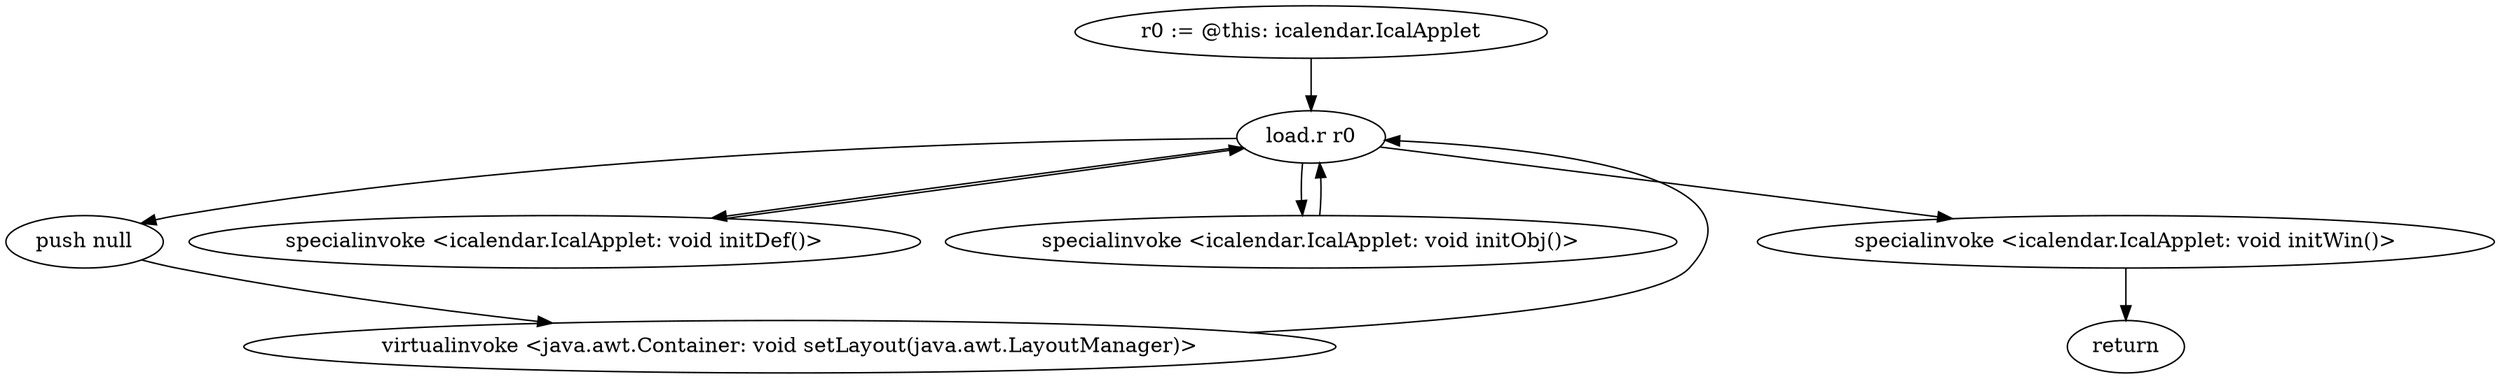 digraph "" {
    "r0 := @this: icalendar.IcalApplet"
    "load.r r0"
    "r0 := @this: icalendar.IcalApplet"->"load.r r0";
    "push null"
    "load.r r0"->"push null";
    "virtualinvoke <java.awt.Container: void setLayout(java.awt.LayoutManager)>"
    "push null"->"virtualinvoke <java.awt.Container: void setLayout(java.awt.LayoutManager)>";
    "virtualinvoke <java.awt.Container: void setLayout(java.awt.LayoutManager)>"->"load.r r0";
    "specialinvoke <icalendar.IcalApplet: void initDef()>"
    "load.r r0"->"specialinvoke <icalendar.IcalApplet: void initDef()>";
    "specialinvoke <icalendar.IcalApplet: void initDef()>"->"load.r r0";
    "specialinvoke <icalendar.IcalApplet: void initObj()>"
    "load.r r0"->"specialinvoke <icalendar.IcalApplet: void initObj()>";
    "specialinvoke <icalendar.IcalApplet: void initObj()>"->"load.r r0";
    "specialinvoke <icalendar.IcalApplet: void initWin()>"
    "load.r r0"->"specialinvoke <icalendar.IcalApplet: void initWin()>";
    "return"
    "specialinvoke <icalendar.IcalApplet: void initWin()>"->"return";
}
